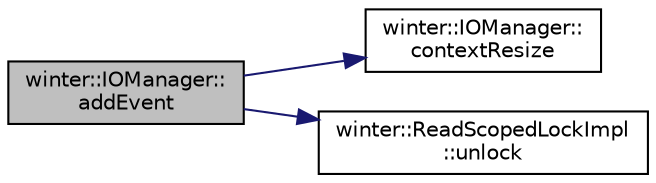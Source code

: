 digraph "winter::IOManager::addEvent"
{
 // LATEX_PDF_SIZE
  edge [fontname="Helvetica",fontsize="10",labelfontname="Helvetica",labelfontsize="10"];
  node [fontname="Helvetica",fontsize="10",shape=record];
  rankdir="LR";
  Node1 [label="winter::IOManager::\laddEvent",height=0.2,width=0.4,color="black", fillcolor="grey75", style="filled", fontcolor="black",tooltip="添加事件"];
  Node1 -> Node2 [color="midnightblue",fontsize="10",style="solid",fontname="Helvetica"];
  Node2 [label="winter::IOManager::\lcontextResize",height=0.2,width=0.4,color="black", fillcolor="white", style="filled",URL="$classwinter_1_1IOManager.html#a0513f19af4c6f5ba962ec3bef5336eaa",tooltip="重置socket句柄上下文的容器大小"];
  Node1 -> Node3 [color="midnightblue",fontsize="10",style="solid",fontname="Helvetica"];
  Node3 [label="winter::ReadScopedLockImpl\l::unlock",height=0.2,width=0.4,color="black", fillcolor="white", style="filled",URL="$structwinter_1_1ReadScopedLockImpl.html#ac0832a8dbe9155cd59b77000684b6d5a",tooltip="释放锁"];
}
